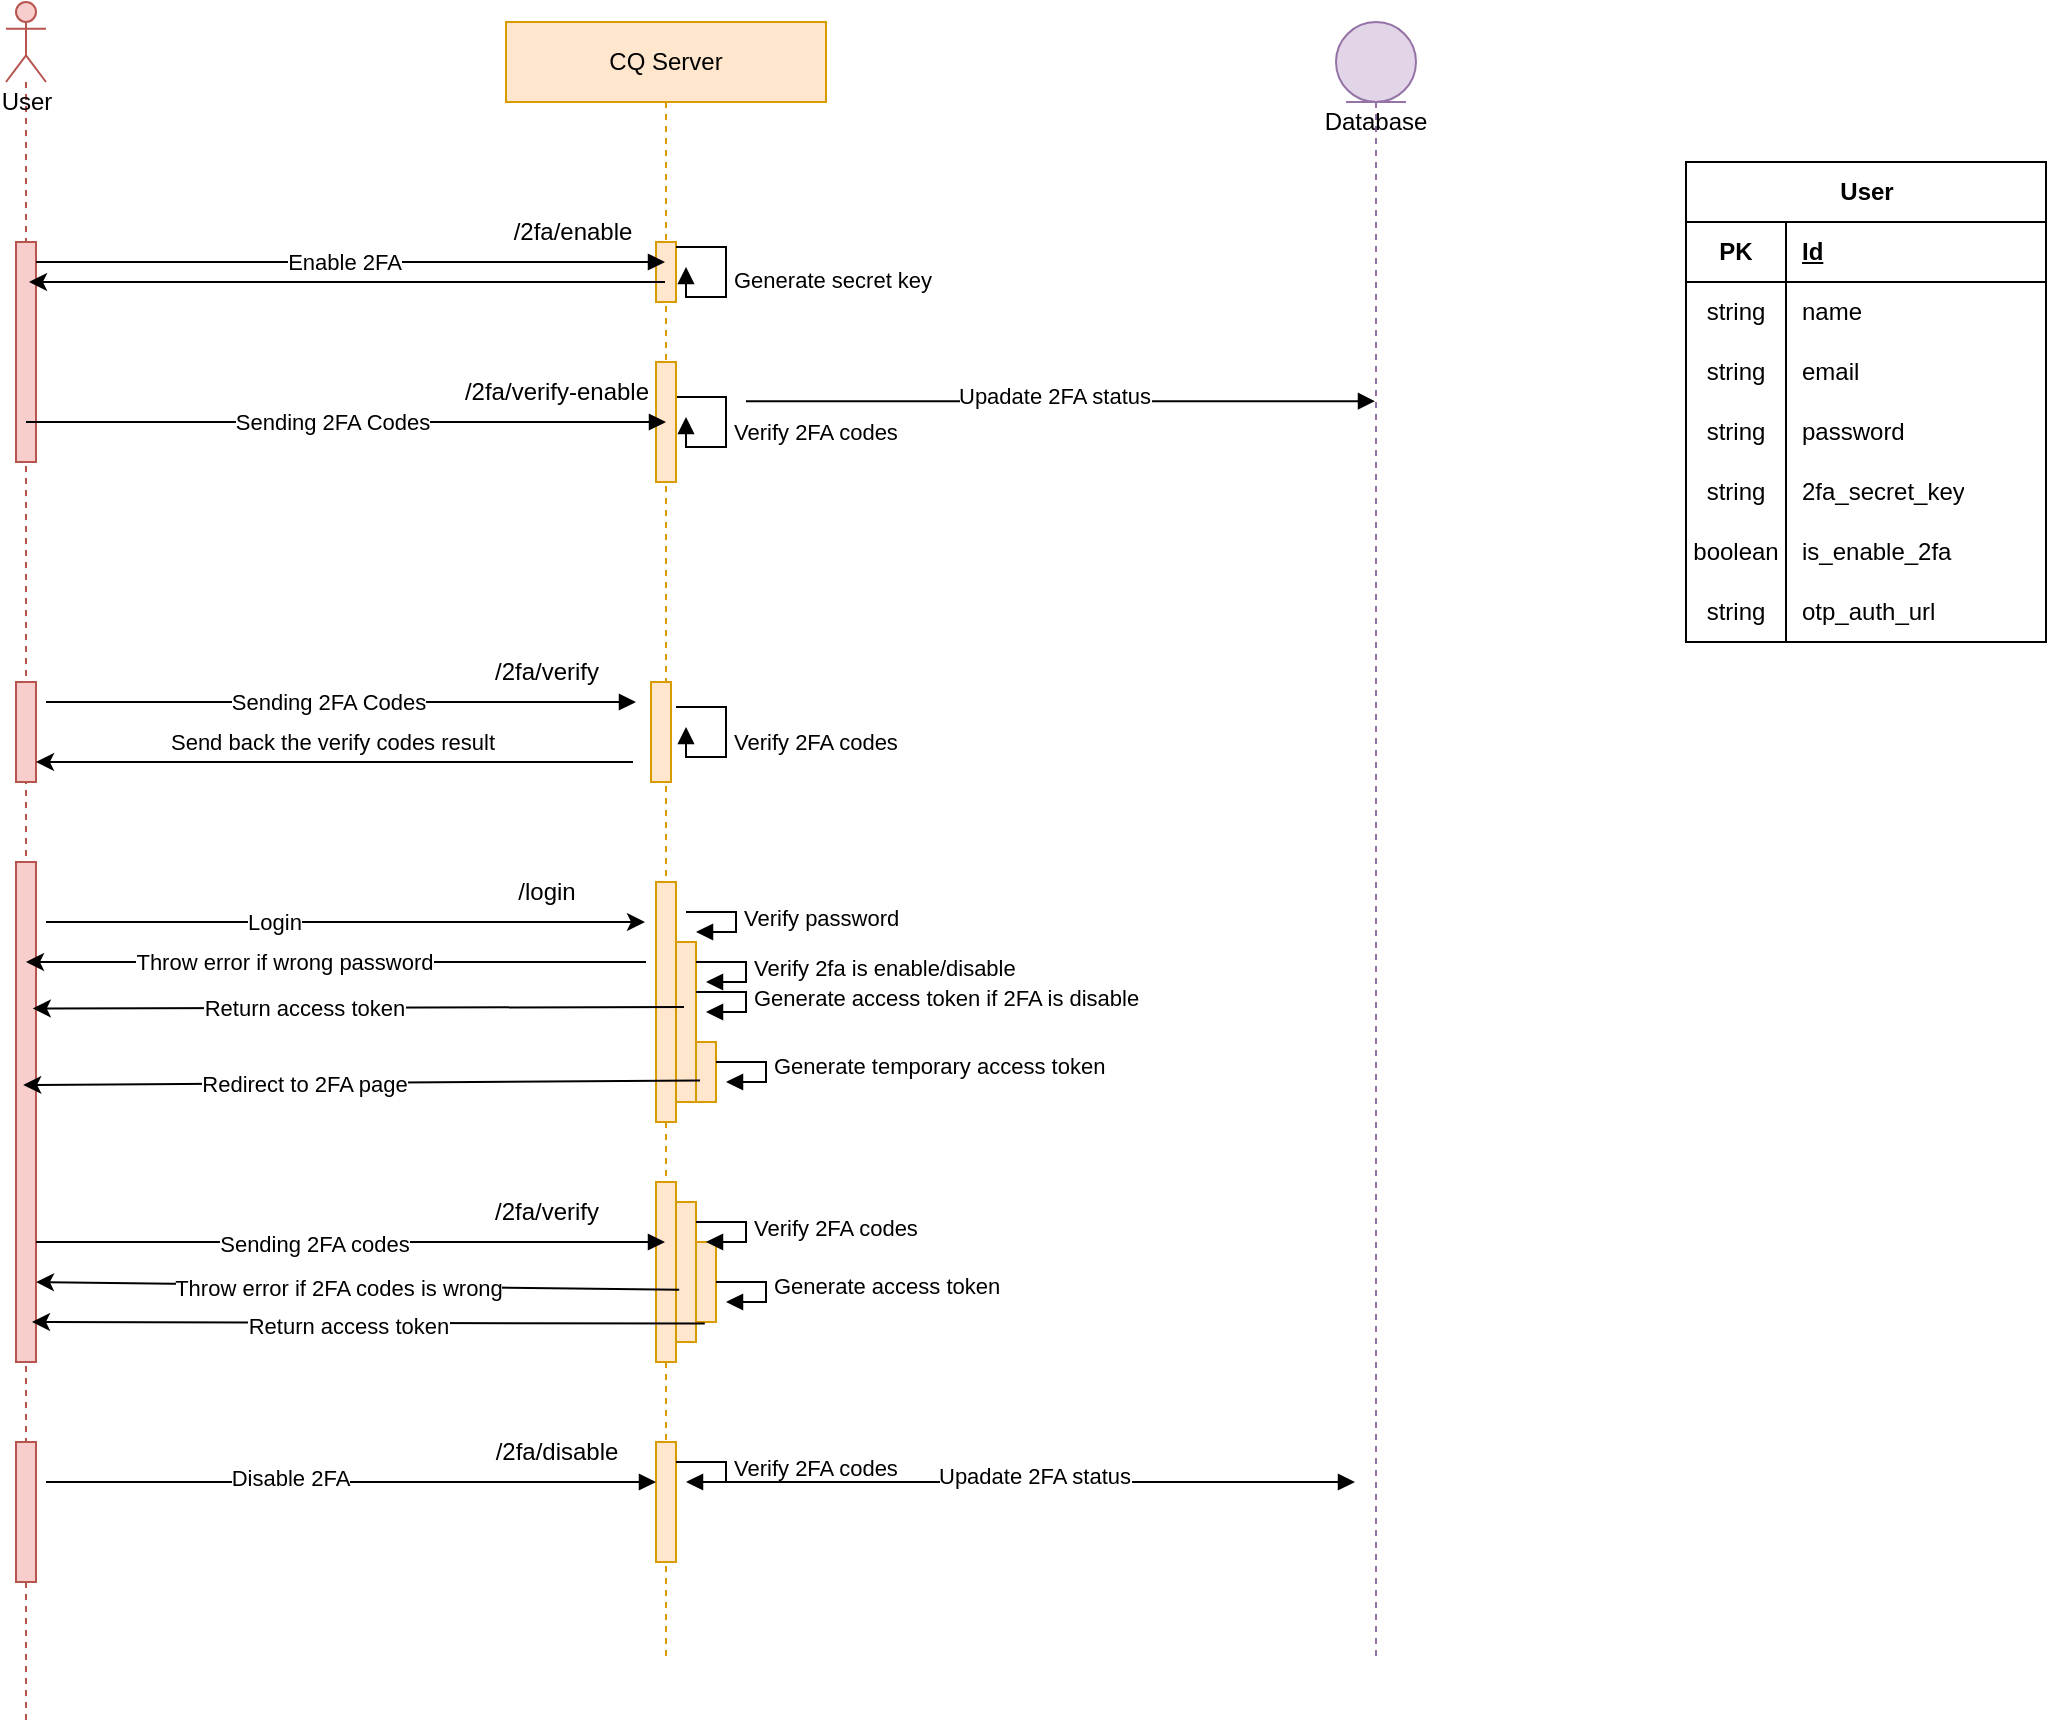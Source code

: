 <mxfile version="24.7.6">
  <diagram name="Page-1" id="0Bnyg_5KxDAGfdB3GQrT">
    <mxGraphModel dx="2701" dy="924" grid="1" gridSize="10" guides="1" tooltips="1" connect="1" arrows="1" fold="1" page="1" pageScale="1" pageWidth="850" pageHeight="1100" math="0" shadow="0">
      <root>
        <mxCell id="0" />
        <mxCell id="1" parent="0" />
        <mxCell id="78_CdCyPFsRvzOvAjw7i-1" value="User" style="shape=umlLifeline;participant=umlActor;perimeter=lifelinePerimeter;html=1;container=1;collapsible=0;recursiveResize=0;verticalAlign=top;spacingTop=36;outlineConnect=0;size=40;fillColor=#f8cecc;strokeColor=#b85450;" vertex="1" parent="1">
          <mxGeometry x="-120" y="200" width="20" height="860" as="geometry" />
        </mxCell>
        <mxCell id="78_CdCyPFsRvzOvAjw7i-56" value="" style="html=1;points=[];perimeter=orthogonalPerimeter;fillColor=#f8cecc;strokeColor=#b85450;" vertex="1" parent="78_CdCyPFsRvzOvAjw7i-1">
          <mxGeometry x="5" y="120" width="10" height="110" as="geometry" />
        </mxCell>
        <mxCell id="78_CdCyPFsRvzOvAjw7i-80" value="" style="html=1;points=[];perimeter=orthogonalPerimeter;fillColor=#f8cecc;strokeColor=#b85450;" vertex="1" parent="78_CdCyPFsRvzOvAjw7i-1">
          <mxGeometry x="5" y="430" width="10" height="250" as="geometry" />
        </mxCell>
        <mxCell id="78_CdCyPFsRvzOvAjw7i-134" value="" style="html=1;points=[];perimeter=orthogonalPerimeter;fillColor=#f8cecc;strokeColor=#b85450;" vertex="1" parent="78_CdCyPFsRvzOvAjw7i-1">
          <mxGeometry x="5" y="340" width="10" height="50" as="geometry" />
        </mxCell>
        <mxCell id="78_CdCyPFsRvzOvAjw7i-158" value="" style="html=1;points=[];perimeter=orthogonalPerimeter;fillColor=#f8cecc;strokeColor=#b85450;" vertex="1" parent="78_CdCyPFsRvzOvAjw7i-1">
          <mxGeometry x="5" y="720" width="10" height="70" as="geometry" />
        </mxCell>
        <mxCell id="78_CdCyPFsRvzOvAjw7i-3" value="CQ Server" style="shape=umlLifeline;perimeter=lifelinePerimeter;whiteSpace=wrap;html=1;container=1;collapsible=0;recursiveResize=0;outlineConnect=0;fillColor=#ffe6cc;strokeColor=#d79b00;" vertex="1" parent="1">
          <mxGeometry x="130" y="210" width="160" height="820" as="geometry" />
        </mxCell>
        <mxCell id="78_CdCyPFsRvzOvAjw7i-61" value="" style="html=1;points=[];perimeter=orthogonalPerimeter;fillColor=#ffe6cc;strokeColor=#d79b00;" vertex="1" parent="78_CdCyPFsRvzOvAjw7i-3">
          <mxGeometry x="75" y="110" width="10" height="30" as="geometry" />
        </mxCell>
        <mxCell id="78_CdCyPFsRvzOvAjw7i-84" value="" style="html=1;points=[];perimeter=orthogonalPerimeter;fillColor=#ffe6cc;strokeColor=#d79b00;" vertex="1" parent="78_CdCyPFsRvzOvAjw7i-3">
          <mxGeometry x="75" y="430" width="10" height="120" as="geometry" />
        </mxCell>
        <mxCell id="78_CdCyPFsRvzOvAjw7i-92" value="Verify 2FA codes" style="edgeStyle=orthogonalEdgeStyle;html=1;align=left;spacingLeft=2;endArrow=block;rounded=0;entryX=1;entryY=0;" edge="1" parent="78_CdCyPFsRvzOvAjw7i-3">
          <mxGeometry x="-0.012" relative="1" as="geometry">
            <mxPoint x="85" y="187.5" as="sourcePoint" />
            <Array as="points">
              <mxPoint x="110" y="187.5" />
              <mxPoint x="110" y="212.5" />
              <mxPoint x="90" y="212.5" />
            </Array>
            <mxPoint x="90" y="197.5" as="targetPoint" />
            <mxPoint as="offset" />
          </mxGeometry>
        </mxCell>
        <mxCell id="78_CdCyPFsRvzOvAjw7i-100" value="" style="html=1;points=[];perimeter=orthogonalPerimeter;fillColor=#ffe6cc;strokeColor=#d79b00;" vertex="1" parent="78_CdCyPFsRvzOvAjw7i-3">
          <mxGeometry x="75" y="580" width="10" height="90" as="geometry" />
        </mxCell>
        <mxCell id="78_CdCyPFsRvzOvAjw7i-135" value="" style="html=1;points=[];perimeter=orthogonalPerimeter;fillColor=#ffe6cc;strokeColor=#d79b00;" vertex="1" parent="78_CdCyPFsRvzOvAjw7i-3">
          <mxGeometry x="72.5" y="330" width="10" height="50" as="geometry" />
        </mxCell>
        <mxCell id="78_CdCyPFsRvzOvAjw7i-136" value="Verify 2FA codes" style="edgeStyle=orthogonalEdgeStyle;html=1;align=left;spacingLeft=2;endArrow=block;rounded=0;entryX=1;entryY=0;" edge="1" parent="78_CdCyPFsRvzOvAjw7i-3">
          <mxGeometry x="-0.012" relative="1" as="geometry">
            <mxPoint x="85" y="342.5" as="sourcePoint" />
            <Array as="points">
              <mxPoint x="110" y="342.5" />
              <mxPoint x="110" y="367.5" />
              <mxPoint x="90" y="367.5" />
            </Array>
            <mxPoint x="90" y="352.5" as="targetPoint" />
            <mxPoint as="offset" />
          </mxGeometry>
        </mxCell>
        <mxCell id="78_CdCyPFsRvzOvAjw7i-149" value="/2fa/enable" style="text;html=1;align=center;verticalAlign=middle;resizable=0;points=[];autosize=1;strokeColor=none;fillColor=none;" vertex="1" parent="78_CdCyPFsRvzOvAjw7i-3">
          <mxGeometry x="-7.5" y="90" width="80" height="30" as="geometry" />
        </mxCell>
        <mxCell id="78_CdCyPFsRvzOvAjw7i-150" value="Generate secret key" style="edgeStyle=orthogonalEdgeStyle;html=1;align=left;spacingLeft=2;endArrow=block;rounded=0;entryX=1;entryY=0;" edge="1" parent="78_CdCyPFsRvzOvAjw7i-3">
          <mxGeometry x="-0.012" relative="1" as="geometry">
            <mxPoint x="85" y="112.48" as="sourcePoint" />
            <Array as="points">
              <mxPoint x="110" y="112.48" />
              <mxPoint x="110" y="137.48" />
              <mxPoint x="90" y="137.48" />
            </Array>
            <mxPoint x="90" y="122.48" as="targetPoint" />
            <mxPoint as="offset" />
          </mxGeometry>
        </mxCell>
        <mxCell id="78_CdCyPFsRvzOvAjw7i-151" value="" style="html=1;points=[];perimeter=orthogonalPerimeter;fillColor=#ffe6cc;strokeColor=#d79b00;" vertex="1" parent="78_CdCyPFsRvzOvAjw7i-3">
          <mxGeometry x="75" y="170" width="10" height="60" as="geometry" />
        </mxCell>
        <mxCell id="78_CdCyPFsRvzOvAjw7i-152" value="/2fa/verify-enable" style="text;html=1;align=center;verticalAlign=middle;resizable=0;points=[];autosize=1;strokeColor=none;fillColor=none;" vertex="1" parent="78_CdCyPFsRvzOvAjw7i-3">
          <mxGeometry x="-35" y="170" width="120" height="30" as="geometry" />
        </mxCell>
        <mxCell id="78_CdCyPFsRvzOvAjw7i-89" value="Verify password" style="edgeStyle=orthogonalEdgeStyle;html=1;align=left;spacingLeft=2;endArrow=block;rounded=0;entryX=1;entryY=0;" edge="1" parent="78_CdCyPFsRvzOvAjw7i-3">
          <mxGeometry relative="1" as="geometry">
            <mxPoint x="90" y="445" as="sourcePoint" />
            <Array as="points">
              <mxPoint x="115" y="445" />
              <mxPoint x="115" y="455" />
            </Array>
            <mxPoint x="95" y="455" as="targetPoint" />
          </mxGeometry>
        </mxCell>
        <mxCell id="78_CdCyPFsRvzOvAjw7i-154" value="/2fa/verify" style="text;html=1;align=center;verticalAlign=middle;resizable=0;points=[];autosize=1;strokeColor=none;fillColor=none;" vertex="1" parent="78_CdCyPFsRvzOvAjw7i-3">
          <mxGeometry x="-20" y="310" width="80" height="30" as="geometry" />
        </mxCell>
        <mxCell id="78_CdCyPFsRvzOvAjw7i-156" value="/login" style="text;html=1;align=center;verticalAlign=middle;resizable=0;points=[];autosize=1;strokeColor=none;fillColor=none;" vertex="1" parent="78_CdCyPFsRvzOvAjw7i-3">
          <mxGeometry x="-5" y="420" width="50" height="30" as="geometry" />
        </mxCell>
        <mxCell id="78_CdCyPFsRvzOvAjw7i-157" value="/2fa/verify" style="text;html=1;align=center;verticalAlign=middle;resizable=0;points=[];autosize=1;strokeColor=none;fillColor=none;" vertex="1" parent="78_CdCyPFsRvzOvAjw7i-3">
          <mxGeometry x="-20" y="580" width="80" height="30" as="geometry" />
        </mxCell>
        <mxCell id="78_CdCyPFsRvzOvAjw7i-160" value="" style="html=1;points=[];perimeter=orthogonalPerimeter;fillColor=#ffe6cc;strokeColor=#d79b00;" vertex="1" parent="78_CdCyPFsRvzOvAjw7i-3">
          <mxGeometry x="75" y="710" width="10" height="60" as="geometry" />
        </mxCell>
        <mxCell id="78_CdCyPFsRvzOvAjw7i-162" value="/2fa/disable" style="text;html=1;align=center;verticalAlign=middle;resizable=0;points=[];autosize=1;strokeColor=none;fillColor=none;" vertex="1" parent="78_CdCyPFsRvzOvAjw7i-3">
          <mxGeometry x="-15" y="700" width="80" height="30" as="geometry" />
        </mxCell>
        <mxCell id="78_CdCyPFsRvzOvAjw7i-168" value="Verify 2FA codes" style="edgeStyle=orthogonalEdgeStyle;html=1;align=left;spacingLeft=2;endArrow=block;rounded=0;entryX=1;entryY=0;" edge="1" parent="78_CdCyPFsRvzOvAjw7i-3">
          <mxGeometry relative="1" as="geometry">
            <mxPoint x="85" y="720" as="sourcePoint" />
            <Array as="points">
              <mxPoint x="110" y="720" />
              <mxPoint x="110" y="730" />
            </Array>
            <mxPoint x="90" y="730" as="targetPoint" />
          </mxGeometry>
        </mxCell>
        <mxCell id="78_CdCyPFsRvzOvAjw7i-191" value="" style="html=1;points=[];perimeter=orthogonalPerimeter;fillColor=#ffe6cc;strokeColor=#d79b00;" vertex="1" parent="78_CdCyPFsRvzOvAjw7i-3">
          <mxGeometry x="85" y="460" width="10" height="80" as="geometry" />
        </mxCell>
        <mxCell id="78_CdCyPFsRvzOvAjw7i-190" value="Verify 2fa is enable/disable" style="edgeStyle=orthogonalEdgeStyle;html=1;align=left;spacingLeft=2;endArrow=block;rounded=0;entryX=1;entryY=0;" edge="1" parent="78_CdCyPFsRvzOvAjw7i-3">
          <mxGeometry relative="1" as="geometry">
            <mxPoint x="95" y="470" as="sourcePoint" />
            <Array as="points">
              <mxPoint x="120" y="470" />
              <mxPoint x="120" y="480" />
            </Array>
            <mxPoint x="100" y="480" as="targetPoint" />
          </mxGeometry>
        </mxCell>
        <mxCell id="78_CdCyPFsRvzOvAjw7i-196" value="" style="endArrow=classic;html=1;rounded=0;" edge="1" parent="78_CdCyPFsRvzOvAjw7i-3" target="78_CdCyPFsRvzOvAjw7i-1">
          <mxGeometry width="50" height="50" relative="1" as="geometry">
            <mxPoint x="70" y="470" as="sourcePoint" />
            <mxPoint x="132.5" y="420" as="targetPoint" />
          </mxGeometry>
        </mxCell>
        <mxCell id="78_CdCyPFsRvzOvAjw7i-197" value="Throw error if wrong password" style="edgeLabel;html=1;align=center;verticalAlign=middle;resizable=0;points=[];" vertex="1" connectable="0" parent="78_CdCyPFsRvzOvAjw7i-196">
          <mxGeometry x="0.169" relative="1" as="geometry">
            <mxPoint as="offset" />
          </mxGeometry>
        </mxCell>
        <mxCell id="78_CdCyPFsRvzOvAjw7i-200" value="" style="html=1;points=[];perimeter=orthogonalPerimeter;fillColor=#ffe6cc;strokeColor=#d79b00;" vertex="1" parent="78_CdCyPFsRvzOvAjw7i-3">
          <mxGeometry x="95" y="510" width="10" height="30" as="geometry" />
        </mxCell>
        <mxCell id="78_CdCyPFsRvzOvAjw7i-155" value="Generate temporary access token" style="edgeStyle=orthogonalEdgeStyle;html=1;align=left;spacingLeft=2;endArrow=block;rounded=0;entryX=1;entryY=0;" edge="1" parent="78_CdCyPFsRvzOvAjw7i-3">
          <mxGeometry x="-0.012" relative="1" as="geometry">
            <mxPoint x="105" y="520" as="sourcePoint" />
            <Array as="points">
              <mxPoint x="130" y="520" />
              <mxPoint x="130" y="530" />
            </Array>
            <mxPoint x="110" y="530" as="targetPoint" />
            <mxPoint as="offset" />
          </mxGeometry>
        </mxCell>
        <mxCell id="78_CdCyPFsRvzOvAjw7i-203" value="" style="html=1;points=[];perimeter=orthogonalPerimeter;fillColor=#ffe6cc;strokeColor=#d79b00;" vertex="1" parent="78_CdCyPFsRvzOvAjw7i-3">
          <mxGeometry x="85" y="590" width="10" height="70" as="geometry" />
        </mxCell>
        <mxCell id="78_CdCyPFsRvzOvAjw7i-204" value="" style="html=1;points=[];perimeter=orthogonalPerimeter;fillColor=#ffe6cc;strokeColor=#d79b00;" vertex="1" parent="78_CdCyPFsRvzOvAjw7i-3">
          <mxGeometry x="95" y="610" width="10" height="40" as="geometry" />
        </mxCell>
        <mxCell id="78_CdCyPFsRvzOvAjw7i-208" value="Generate access token" style="edgeStyle=orthogonalEdgeStyle;html=1;align=left;spacingLeft=2;endArrow=block;rounded=0;entryX=1;entryY=0;" edge="1" parent="78_CdCyPFsRvzOvAjw7i-3">
          <mxGeometry x="-0.012" relative="1" as="geometry">
            <mxPoint x="105" y="630" as="sourcePoint" />
            <Array as="points">
              <mxPoint x="130" y="630" />
              <mxPoint x="130" y="640" />
            </Array>
            <mxPoint x="110" y="640" as="targetPoint" />
            <mxPoint as="offset" />
          </mxGeometry>
        </mxCell>
        <mxCell id="78_CdCyPFsRvzOvAjw7i-99" value="Verify 2FA codes" style="edgeStyle=orthogonalEdgeStyle;html=1;align=left;spacingLeft=2;endArrow=block;rounded=0;entryX=1;entryY=0;" edge="1" parent="78_CdCyPFsRvzOvAjw7i-3">
          <mxGeometry relative="1" as="geometry">
            <mxPoint x="95" y="600" as="sourcePoint" />
            <Array as="points">
              <mxPoint x="120" y="600" />
              <mxPoint x="120" y="610" />
            </Array>
            <mxPoint x="100" y="610" as="targetPoint" />
          </mxGeometry>
        </mxCell>
        <mxCell id="78_CdCyPFsRvzOvAjw7i-209" value="" style="endArrow=classic;html=1;rounded=0;exitX=0.44;exitY=1.02;exitDx=0;exitDy=0;exitPerimeter=0;" edge="1" parent="78_CdCyPFsRvzOvAjw7i-3" source="78_CdCyPFsRvzOvAjw7i-204">
          <mxGeometry width="50" height="50" relative="1" as="geometry">
            <mxPoint x="85" y="654" as="sourcePoint" />
            <mxPoint x="-237" y="650" as="targetPoint" />
          </mxGeometry>
        </mxCell>
        <mxCell id="78_CdCyPFsRvzOvAjw7i-210" value="Return access token" style="edgeLabel;html=1;align=center;verticalAlign=middle;resizable=0;points=[];" vertex="1" connectable="0" parent="78_CdCyPFsRvzOvAjw7i-209">
          <mxGeometry x="0.064" y="1" relative="1" as="geometry">
            <mxPoint as="offset" />
          </mxGeometry>
        </mxCell>
        <mxCell id="78_CdCyPFsRvzOvAjw7i-219" value="Generate access token if 2FA is disable" style="edgeStyle=orthogonalEdgeStyle;html=1;align=left;spacingLeft=2;endArrow=block;rounded=0;entryX=1;entryY=0;" edge="1" parent="78_CdCyPFsRvzOvAjw7i-3">
          <mxGeometry relative="1" as="geometry">
            <mxPoint x="95" y="485" as="sourcePoint" />
            <Array as="points">
              <mxPoint x="120" y="485" />
              <mxPoint x="120" y="495" />
            </Array>
            <mxPoint x="100" y="495" as="targetPoint" />
          </mxGeometry>
        </mxCell>
        <mxCell id="78_CdCyPFsRvzOvAjw7i-22" value="Database" style="shape=umlLifeline;participant=umlEntity;perimeter=lifelinePerimeter;whiteSpace=wrap;html=1;container=1;collapsible=0;recursiveResize=0;verticalAlign=top;spacingTop=36;outlineConnect=0;fillColor=#e1d5e7;strokeColor=#9673a6;" vertex="1" parent="1">
          <mxGeometry x="545" y="210" width="40" height="820" as="geometry" />
        </mxCell>
        <mxCell id="78_CdCyPFsRvzOvAjw7i-73" value="" style="html=1;verticalAlign=bottom;endArrow=block;rounded=0;" edge="1" parent="1" target="78_CdCyPFsRvzOvAjw7i-3">
          <mxGeometry relative="1" as="geometry">
            <mxPoint x="-105" y="330" as="sourcePoint" />
            <mxPoint x="190" y="330" as="targetPoint" />
          </mxGeometry>
        </mxCell>
        <mxCell id="78_CdCyPFsRvzOvAjw7i-74" value="" style="endArrow=classic;html=1;rounded=0;entryX=1.1;entryY=0.117;entryDx=0;entryDy=0;entryPerimeter=0;" edge="1" parent="1" source="78_CdCyPFsRvzOvAjw7i-3">
          <mxGeometry relative="1" as="geometry">
            <mxPoint x="190" y="340" as="sourcePoint" />
            <mxPoint x="-108.5" y="340.0" as="targetPoint" />
          </mxGeometry>
        </mxCell>
        <mxCell id="78_CdCyPFsRvzOvAjw7i-75" value="Enable 2FA" style="edgeLabel;html=1;align=center;verticalAlign=middle;resizable=0;points=[];" vertex="1" connectable="0" parent="78_CdCyPFsRvzOvAjw7i-74">
          <mxGeometry x="0.019" y="1" relative="1" as="geometry">
            <mxPoint x="1" y="-11" as="offset" />
          </mxGeometry>
        </mxCell>
        <mxCell id="78_CdCyPFsRvzOvAjw7i-78" value="" style="html=1;verticalAlign=bottom;endArrow=block;rounded=0;" edge="1" parent="1">
          <mxGeometry relative="1" as="geometry">
            <mxPoint x="250" y="399.6" as="sourcePoint" />
            <mxPoint x="564.5" y="399.6" as="targetPoint" />
          </mxGeometry>
        </mxCell>
        <mxCell id="78_CdCyPFsRvzOvAjw7i-79" value="Upadate 2FA status" style="edgeLabel;html=1;align=center;verticalAlign=middle;resizable=0;points=[];" vertex="1" connectable="0" parent="78_CdCyPFsRvzOvAjw7i-78">
          <mxGeometry x="-0.025" y="3" relative="1" as="geometry">
            <mxPoint as="offset" />
          </mxGeometry>
        </mxCell>
        <mxCell id="78_CdCyPFsRvzOvAjw7i-82" value="" style="endArrow=classic;html=1;rounded=0;" edge="1" parent="1">
          <mxGeometry width="50" height="50" relative="1" as="geometry">
            <mxPoint x="-100" y="660" as="sourcePoint" />
            <mxPoint x="199.5" y="660" as="targetPoint" />
          </mxGeometry>
        </mxCell>
        <mxCell id="78_CdCyPFsRvzOvAjw7i-83" value="Login" style="edgeLabel;html=1;align=center;verticalAlign=middle;resizable=0;points=[];" vertex="1" connectable="0" parent="78_CdCyPFsRvzOvAjw7i-82">
          <mxGeometry x="-0.239" relative="1" as="geometry">
            <mxPoint as="offset" />
          </mxGeometry>
        </mxCell>
        <mxCell id="78_CdCyPFsRvzOvAjw7i-97" value="" style="html=1;verticalAlign=bottom;endArrow=block;rounded=0;" edge="1" parent="1">
          <mxGeometry relative="1" as="geometry">
            <mxPoint x="-105" y="820" as="sourcePoint" />
            <mxPoint x="209.5" y="820" as="targetPoint" />
          </mxGeometry>
        </mxCell>
        <mxCell id="78_CdCyPFsRvzOvAjw7i-98" value="Sending 2FA codes" style="edgeLabel;html=1;align=center;verticalAlign=middle;resizable=0;points=[];" vertex="1" connectable="0" parent="78_CdCyPFsRvzOvAjw7i-97">
          <mxGeometry x="-0.117" y="-1" relative="1" as="geometry">
            <mxPoint as="offset" />
          </mxGeometry>
        </mxCell>
        <mxCell id="78_CdCyPFsRvzOvAjw7i-104" value="User" style="shape=table;startSize=30;container=1;collapsible=1;childLayout=tableLayout;fixedRows=1;rowLines=0;fontStyle=1;align=center;resizeLast=1;html=1;" vertex="1" parent="1">
          <mxGeometry x="720" y="280" width="180" height="240" as="geometry" />
        </mxCell>
        <mxCell id="78_CdCyPFsRvzOvAjw7i-105" value="" style="shape=tableRow;horizontal=0;startSize=0;swimlaneHead=0;swimlaneBody=0;fillColor=none;collapsible=0;dropTarget=0;points=[[0,0.5],[1,0.5]];portConstraint=eastwest;top=0;left=0;right=0;bottom=1;" vertex="1" parent="78_CdCyPFsRvzOvAjw7i-104">
          <mxGeometry y="30" width="180" height="30" as="geometry" />
        </mxCell>
        <mxCell id="78_CdCyPFsRvzOvAjw7i-106" value="PK" style="shape=partialRectangle;connectable=0;fillColor=none;top=0;left=0;bottom=0;right=0;fontStyle=1;overflow=hidden;whiteSpace=wrap;html=1;" vertex="1" parent="78_CdCyPFsRvzOvAjw7i-105">
          <mxGeometry width="50" height="30" as="geometry">
            <mxRectangle width="50" height="30" as="alternateBounds" />
          </mxGeometry>
        </mxCell>
        <mxCell id="78_CdCyPFsRvzOvAjw7i-107" value="Id" style="shape=partialRectangle;connectable=0;fillColor=none;top=0;left=0;bottom=0;right=0;align=left;spacingLeft=6;fontStyle=5;overflow=hidden;whiteSpace=wrap;html=1;" vertex="1" parent="78_CdCyPFsRvzOvAjw7i-105">
          <mxGeometry x="50" width="130" height="30" as="geometry">
            <mxRectangle width="130" height="30" as="alternateBounds" />
          </mxGeometry>
        </mxCell>
        <mxCell id="78_CdCyPFsRvzOvAjw7i-108" value="" style="shape=tableRow;horizontal=0;startSize=0;swimlaneHead=0;swimlaneBody=0;fillColor=none;collapsible=0;dropTarget=0;points=[[0,0.5],[1,0.5]];portConstraint=eastwest;top=0;left=0;right=0;bottom=0;" vertex="1" parent="78_CdCyPFsRvzOvAjw7i-104">
          <mxGeometry y="60" width="180" height="30" as="geometry" />
        </mxCell>
        <mxCell id="78_CdCyPFsRvzOvAjw7i-109" value="string" style="shape=partialRectangle;connectable=0;fillColor=none;top=0;left=0;bottom=0;right=0;editable=1;overflow=hidden;whiteSpace=wrap;html=1;" vertex="1" parent="78_CdCyPFsRvzOvAjw7i-108">
          <mxGeometry width="50" height="30" as="geometry">
            <mxRectangle width="50" height="30" as="alternateBounds" />
          </mxGeometry>
        </mxCell>
        <mxCell id="78_CdCyPFsRvzOvAjw7i-110" value="name" style="shape=partialRectangle;connectable=0;fillColor=none;top=0;left=0;bottom=0;right=0;align=left;spacingLeft=6;overflow=hidden;whiteSpace=wrap;html=1;" vertex="1" parent="78_CdCyPFsRvzOvAjw7i-108">
          <mxGeometry x="50" width="130" height="30" as="geometry">
            <mxRectangle width="130" height="30" as="alternateBounds" />
          </mxGeometry>
        </mxCell>
        <mxCell id="78_CdCyPFsRvzOvAjw7i-111" value="" style="shape=tableRow;horizontal=0;startSize=0;swimlaneHead=0;swimlaneBody=0;fillColor=none;collapsible=0;dropTarget=0;points=[[0,0.5],[1,0.5]];portConstraint=eastwest;top=0;left=0;right=0;bottom=0;" vertex="1" parent="78_CdCyPFsRvzOvAjw7i-104">
          <mxGeometry y="90" width="180" height="30" as="geometry" />
        </mxCell>
        <mxCell id="78_CdCyPFsRvzOvAjw7i-112" value="string" style="shape=partialRectangle;connectable=0;fillColor=none;top=0;left=0;bottom=0;right=0;editable=1;overflow=hidden;whiteSpace=wrap;html=1;" vertex="1" parent="78_CdCyPFsRvzOvAjw7i-111">
          <mxGeometry width="50" height="30" as="geometry">
            <mxRectangle width="50" height="30" as="alternateBounds" />
          </mxGeometry>
        </mxCell>
        <mxCell id="78_CdCyPFsRvzOvAjw7i-113" value="email" style="shape=partialRectangle;connectable=0;fillColor=none;top=0;left=0;bottom=0;right=0;align=left;spacingLeft=6;overflow=hidden;whiteSpace=wrap;html=1;" vertex="1" parent="78_CdCyPFsRvzOvAjw7i-111">
          <mxGeometry x="50" width="130" height="30" as="geometry">
            <mxRectangle width="130" height="30" as="alternateBounds" />
          </mxGeometry>
        </mxCell>
        <mxCell id="78_CdCyPFsRvzOvAjw7i-114" value="" style="shape=tableRow;horizontal=0;startSize=0;swimlaneHead=0;swimlaneBody=0;fillColor=none;collapsible=0;dropTarget=0;points=[[0,0.5],[1,0.5]];portConstraint=eastwest;top=0;left=0;right=0;bottom=0;" vertex="1" parent="78_CdCyPFsRvzOvAjw7i-104">
          <mxGeometry y="120" width="180" height="30" as="geometry" />
        </mxCell>
        <mxCell id="78_CdCyPFsRvzOvAjw7i-115" value="string" style="shape=partialRectangle;connectable=0;fillColor=none;top=0;left=0;bottom=0;right=0;editable=1;overflow=hidden;whiteSpace=wrap;html=1;" vertex="1" parent="78_CdCyPFsRvzOvAjw7i-114">
          <mxGeometry width="50" height="30" as="geometry">
            <mxRectangle width="50" height="30" as="alternateBounds" />
          </mxGeometry>
        </mxCell>
        <mxCell id="78_CdCyPFsRvzOvAjw7i-116" value="password" style="shape=partialRectangle;connectable=0;fillColor=none;top=0;left=0;bottom=0;right=0;align=left;spacingLeft=6;overflow=hidden;whiteSpace=wrap;html=1;" vertex="1" parent="78_CdCyPFsRvzOvAjw7i-114">
          <mxGeometry x="50" width="130" height="30" as="geometry">
            <mxRectangle width="130" height="30" as="alternateBounds" />
          </mxGeometry>
        </mxCell>
        <mxCell id="78_CdCyPFsRvzOvAjw7i-117" value="" style="shape=tableRow;horizontal=0;startSize=0;swimlaneHead=0;swimlaneBody=0;fillColor=none;collapsible=0;dropTarget=0;points=[[0,0.5],[1,0.5]];portConstraint=eastwest;top=0;left=0;right=0;bottom=0;" vertex="1" parent="78_CdCyPFsRvzOvAjw7i-104">
          <mxGeometry y="150" width="180" height="30" as="geometry" />
        </mxCell>
        <mxCell id="78_CdCyPFsRvzOvAjw7i-118" value="string" style="shape=partialRectangle;connectable=0;fillColor=none;top=0;left=0;bottom=0;right=0;editable=1;overflow=hidden;whiteSpace=wrap;html=1;" vertex="1" parent="78_CdCyPFsRvzOvAjw7i-117">
          <mxGeometry width="50" height="30" as="geometry">
            <mxRectangle width="50" height="30" as="alternateBounds" />
          </mxGeometry>
        </mxCell>
        <mxCell id="78_CdCyPFsRvzOvAjw7i-119" value="2fa_secret_key" style="shape=partialRectangle;connectable=0;fillColor=none;top=0;left=0;bottom=0;right=0;align=left;spacingLeft=6;overflow=hidden;whiteSpace=wrap;html=1;" vertex="1" parent="78_CdCyPFsRvzOvAjw7i-117">
          <mxGeometry x="50" width="130" height="30" as="geometry">
            <mxRectangle width="130" height="30" as="alternateBounds" />
          </mxGeometry>
        </mxCell>
        <mxCell id="78_CdCyPFsRvzOvAjw7i-120" value="" style="shape=tableRow;horizontal=0;startSize=0;swimlaneHead=0;swimlaneBody=0;fillColor=none;collapsible=0;dropTarget=0;points=[[0,0.5],[1,0.5]];portConstraint=eastwest;top=0;left=0;right=0;bottom=0;" vertex="1" parent="78_CdCyPFsRvzOvAjw7i-104">
          <mxGeometry y="180" width="180" height="30" as="geometry" />
        </mxCell>
        <mxCell id="78_CdCyPFsRvzOvAjw7i-121" value="" style="shape=partialRectangle;connectable=0;fillColor=none;top=0;left=0;bottom=0;right=0;editable=1;overflow=hidden;whiteSpace=wrap;html=1;" vertex="1" parent="78_CdCyPFsRvzOvAjw7i-120">
          <mxGeometry width="50" height="30" as="geometry">
            <mxRectangle width="50" height="30" as="alternateBounds" />
          </mxGeometry>
        </mxCell>
        <mxCell id="78_CdCyPFsRvzOvAjw7i-122" value="" style="shape=partialRectangle;connectable=0;fillColor=none;top=0;left=0;bottom=0;right=0;align=left;spacingLeft=6;overflow=hidden;whiteSpace=wrap;html=1;" vertex="1" parent="78_CdCyPFsRvzOvAjw7i-120">
          <mxGeometry x="50" width="130" height="30" as="geometry">
            <mxRectangle width="130" height="30" as="alternateBounds" />
          </mxGeometry>
        </mxCell>
        <mxCell id="78_CdCyPFsRvzOvAjw7i-126" value="" style="shape=tableRow;horizontal=0;startSize=0;swimlaneHead=0;swimlaneBody=0;fillColor=none;collapsible=0;dropTarget=0;points=[[0,0.5],[1,0.5]];portConstraint=eastwest;top=0;left=0;right=0;bottom=0;" vertex="1" parent="78_CdCyPFsRvzOvAjw7i-104">
          <mxGeometry y="210" width="180" height="30" as="geometry" />
        </mxCell>
        <mxCell id="78_CdCyPFsRvzOvAjw7i-127" value="" style="shape=partialRectangle;connectable=0;fillColor=none;top=0;left=0;bottom=0;right=0;editable=1;overflow=hidden;whiteSpace=wrap;html=1;" vertex="1" parent="78_CdCyPFsRvzOvAjw7i-126">
          <mxGeometry width="50" height="30" as="geometry">
            <mxRectangle width="50" height="30" as="alternateBounds" />
          </mxGeometry>
        </mxCell>
        <mxCell id="78_CdCyPFsRvzOvAjw7i-128" value="" style="shape=partialRectangle;connectable=0;fillColor=none;top=0;left=0;bottom=0;right=0;align=left;spacingLeft=6;overflow=hidden;whiteSpace=wrap;html=1;" vertex="1" parent="78_CdCyPFsRvzOvAjw7i-126">
          <mxGeometry x="50" width="130" height="30" as="geometry">
            <mxRectangle width="130" height="30" as="alternateBounds" />
          </mxGeometry>
        </mxCell>
        <mxCell id="78_CdCyPFsRvzOvAjw7i-130" value="boolean" style="shape=partialRectangle;connectable=0;fillColor=none;top=0;left=0;bottom=0;right=0;editable=1;overflow=hidden;whiteSpace=wrap;html=1;" vertex="1" parent="1">
          <mxGeometry x="720" y="460" width="50" height="30" as="geometry">
            <mxRectangle width="50" height="30" as="alternateBounds" />
          </mxGeometry>
        </mxCell>
        <mxCell id="78_CdCyPFsRvzOvAjw7i-131" value="is_enable_2fa" style="shape=partialRectangle;connectable=0;fillColor=none;top=0;left=0;bottom=0;right=0;align=left;spacingLeft=6;overflow=hidden;whiteSpace=wrap;html=1;" vertex="1" parent="1">
          <mxGeometry x="770" y="460" width="130" height="30" as="geometry">
            <mxRectangle width="130" height="30" as="alternateBounds" />
          </mxGeometry>
        </mxCell>
        <mxCell id="78_CdCyPFsRvzOvAjw7i-132" value="" style="html=1;verticalAlign=bottom;endArrow=block;rounded=0;" edge="1" parent="1">
          <mxGeometry relative="1" as="geometry">
            <mxPoint x="-110" y="410" as="sourcePoint" />
            <mxPoint x="210" y="410" as="targetPoint" />
          </mxGeometry>
        </mxCell>
        <mxCell id="78_CdCyPFsRvzOvAjw7i-133" value="Sending 2FA Codes" style="edgeLabel;html=1;align=center;verticalAlign=middle;resizable=0;points=[];" vertex="1" connectable="0" parent="78_CdCyPFsRvzOvAjw7i-132">
          <mxGeometry x="-0.044" relative="1" as="geometry">
            <mxPoint as="offset" />
          </mxGeometry>
        </mxCell>
        <mxCell id="78_CdCyPFsRvzOvAjw7i-142" value="" style="html=1;verticalAlign=bottom;endArrow=block;rounded=0;" edge="1" parent="1">
          <mxGeometry relative="1" as="geometry">
            <mxPoint x="-100" y="550" as="sourcePoint" />
            <mxPoint x="195" y="550" as="targetPoint" />
          </mxGeometry>
        </mxCell>
        <mxCell id="78_CdCyPFsRvzOvAjw7i-143" value="Sending 2FA Codes" style="edgeLabel;html=1;align=center;verticalAlign=middle;resizable=0;points=[];" vertex="1" connectable="0" parent="78_CdCyPFsRvzOvAjw7i-142">
          <mxGeometry x="-0.044" relative="1" as="geometry">
            <mxPoint as="offset" />
          </mxGeometry>
        </mxCell>
        <mxCell id="78_CdCyPFsRvzOvAjw7i-147" value="" style="endArrow=classic;html=1;rounded=0;entryX=1.1;entryY=0.117;entryDx=0;entryDy=0;entryPerimeter=0;" edge="1" parent="1">
          <mxGeometry relative="1" as="geometry">
            <mxPoint x="193.5" y="580" as="sourcePoint" />
            <mxPoint x="-105" y="580.0" as="targetPoint" />
          </mxGeometry>
        </mxCell>
        <mxCell id="78_CdCyPFsRvzOvAjw7i-148" value="Send back the verify codes result" style="edgeLabel;html=1;align=center;verticalAlign=middle;resizable=0;points=[];" vertex="1" connectable="0" parent="78_CdCyPFsRvzOvAjw7i-147">
          <mxGeometry x="0.019" y="1" relative="1" as="geometry">
            <mxPoint x="1" y="-11" as="offset" />
          </mxGeometry>
        </mxCell>
        <mxCell id="78_CdCyPFsRvzOvAjw7i-101" value="" style="endArrow=classic;html=1;rounded=0;exitX=0.16;exitY=0.627;exitDx=0;exitDy=0;exitPerimeter=0;" edge="1" parent="1" source="78_CdCyPFsRvzOvAjw7i-203">
          <mxGeometry width="50" height="50" relative="1" as="geometry">
            <mxPoint x="190" y="840" as="sourcePoint" />
            <mxPoint x="-105" y="840" as="targetPoint" />
          </mxGeometry>
        </mxCell>
        <mxCell id="78_CdCyPFsRvzOvAjw7i-102" value="Throw error if 2FA codes is wrong" style="edgeLabel;html=1;align=center;verticalAlign=middle;resizable=0;points=[];" vertex="1" connectable="0" parent="78_CdCyPFsRvzOvAjw7i-101">
          <mxGeometry x="0.064" y="1" relative="1" as="geometry">
            <mxPoint as="offset" />
          </mxGeometry>
        </mxCell>
        <mxCell id="78_CdCyPFsRvzOvAjw7i-159" value="" style="html=1;verticalAlign=bottom;endArrow=block;rounded=0;" edge="1" parent="1">
          <mxGeometry relative="1" as="geometry">
            <mxPoint x="-100" y="940" as="sourcePoint" />
            <mxPoint x="205" y="940" as="targetPoint" />
          </mxGeometry>
        </mxCell>
        <mxCell id="78_CdCyPFsRvzOvAjw7i-161" value="Disable 2FA" style="edgeLabel;html=1;align=center;verticalAlign=middle;resizable=0;points=[];" vertex="1" connectable="0" parent="78_CdCyPFsRvzOvAjw7i-159">
          <mxGeometry x="-0.201" y="2" relative="1" as="geometry">
            <mxPoint as="offset" />
          </mxGeometry>
        </mxCell>
        <mxCell id="78_CdCyPFsRvzOvAjw7i-169" value="" style="html=1;verticalAlign=bottom;endArrow=block;rounded=0;" edge="1" parent="1">
          <mxGeometry relative="1" as="geometry">
            <mxPoint x="240" y="940" as="sourcePoint" />
            <mxPoint x="554.5" y="940.0" as="targetPoint" />
          </mxGeometry>
        </mxCell>
        <mxCell id="78_CdCyPFsRvzOvAjw7i-170" value="Upadate 2FA status" style="edgeLabel;html=1;align=center;verticalAlign=middle;resizable=0;points=[];" vertex="1" connectable="0" parent="78_CdCyPFsRvzOvAjw7i-169">
          <mxGeometry x="-0.025" y="3" relative="1" as="geometry">
            <mxPoint as="offset" />
          </mxGeometry>
        </mxCell>
        <mxCell id="78_CdCyPFsRvzOvAjw7i-198" value="" style="endArrow=classic;html=1;rounded=0;exitX=0.4;exitY=0.406;exitDx=0;exitDy=0;exitPerimeter=0;entryX=0.84;entryY=0.293;entryDx=0;entryDy=0;entryPerimeter=0;" edge="1" parent="1" source="78_CdCyPFsRvzOvAjw7i-191" target="78_CdCyPFsRvzOvAjw7i-80">
          <mxGeometry width="50" height="50" relative="1" as="geometry">
            <mxPoint x="205" y="699.2" as="sourcePoint" />
            <mxPoint x="-105" y="699.2" as="targetPoint" />
          </mxGeometry>
        </mxCell>
        <mxCell id="78_CdCyPFsRvzOvAjw7i-199" value="Return access token" style="edgeLabel;html=1;align=center;verticalAlign=middle;resizable=0;points=[];" vertex="1" connectable="0" parent="78_CdCyPFsRvzOvAjw7i-198">
          <mxGeometry x="0.169" relative="1" as="geometry">
            <mxPoint as="offset" />
          </mxGeometry>
        </mxCell>
        <mxCell id="78_CdCyPFsRvzOvAjw7i-201" value="" style="endArrow=classic;html=1;rounded=0;exitX=0.2;exitY=0.64;exitDx=0;exitDy=0;exitPerimeter=0;entryX=0.36;entryY=0.446;entryDx=0;entryDy=0;entryPerimeter=0;" edge="1" parent="1" source="78_CdCyPFsRvzOvAjw7i-200" target="78_CdCyPFsRvzOvAjw7i-80">
          <mxGeometry width="50" height="50" relative="1" as="geometry">
            <mxPoint x="222" y="720" as="sourcePoint" />
            <mxPoint x="-100" y="721.2" as="targetPoint" />
          </mxGeometry>
        </mxCell>
        <mxCell id="78_CdCyPFsRvzOvAjw7i-202" value="Redirect to 2FA page" style="edgeLabel;html=1;align=center;verticalAlign=middle;resizable=0;points=[];" vertex="1" connectable="0" parent="78_CdCyPFsRvzOvAjw7i-201">
          <mxGeometry x="0.169" relative="1" as="geometry">
            <mxPoint as="offset" />
          </mxGeometry>
        </mxCell>
        <mxCell id="78_CdCyPFsRvzOvAjw7i-213" value="string" style="shape=partialRectangle;connectable=0;fillColor=none;top=0;left=0;bottom=0;right=0;editable=1;overflow=hidden;whiteSpace=wrap;html=1;" vertex="1" parent="1">
          <mxGeometry x="720" y="490" width="50" height="30" as="geometry">
            <mxRectangle width="50" height="30" as="alternateBounds" />
          </mxGeometry>
        </mxCell>
        <mxCell id="78_CdCyPFsRvzOvAjw7i-214" value="otp_auth_url" style="shape=partialRectangle;connectable=0;fillColor=none;top=0;left=0;bottom=0;right=0;align=left;spacingLeft=6;overflow=hidden;whiteSpace=wrap;html=1;" vertex="1" parent="1">
          <mxGeometry x="770" y="490" width="130" height="30" as="geometry">
            <mxRectangle width="130" height="30" as="alternateBounds" />
          </mxGeometry>
        </mxCell>
      </root>
    </mxGraphModel>
  </diagram>
</mxfile>
